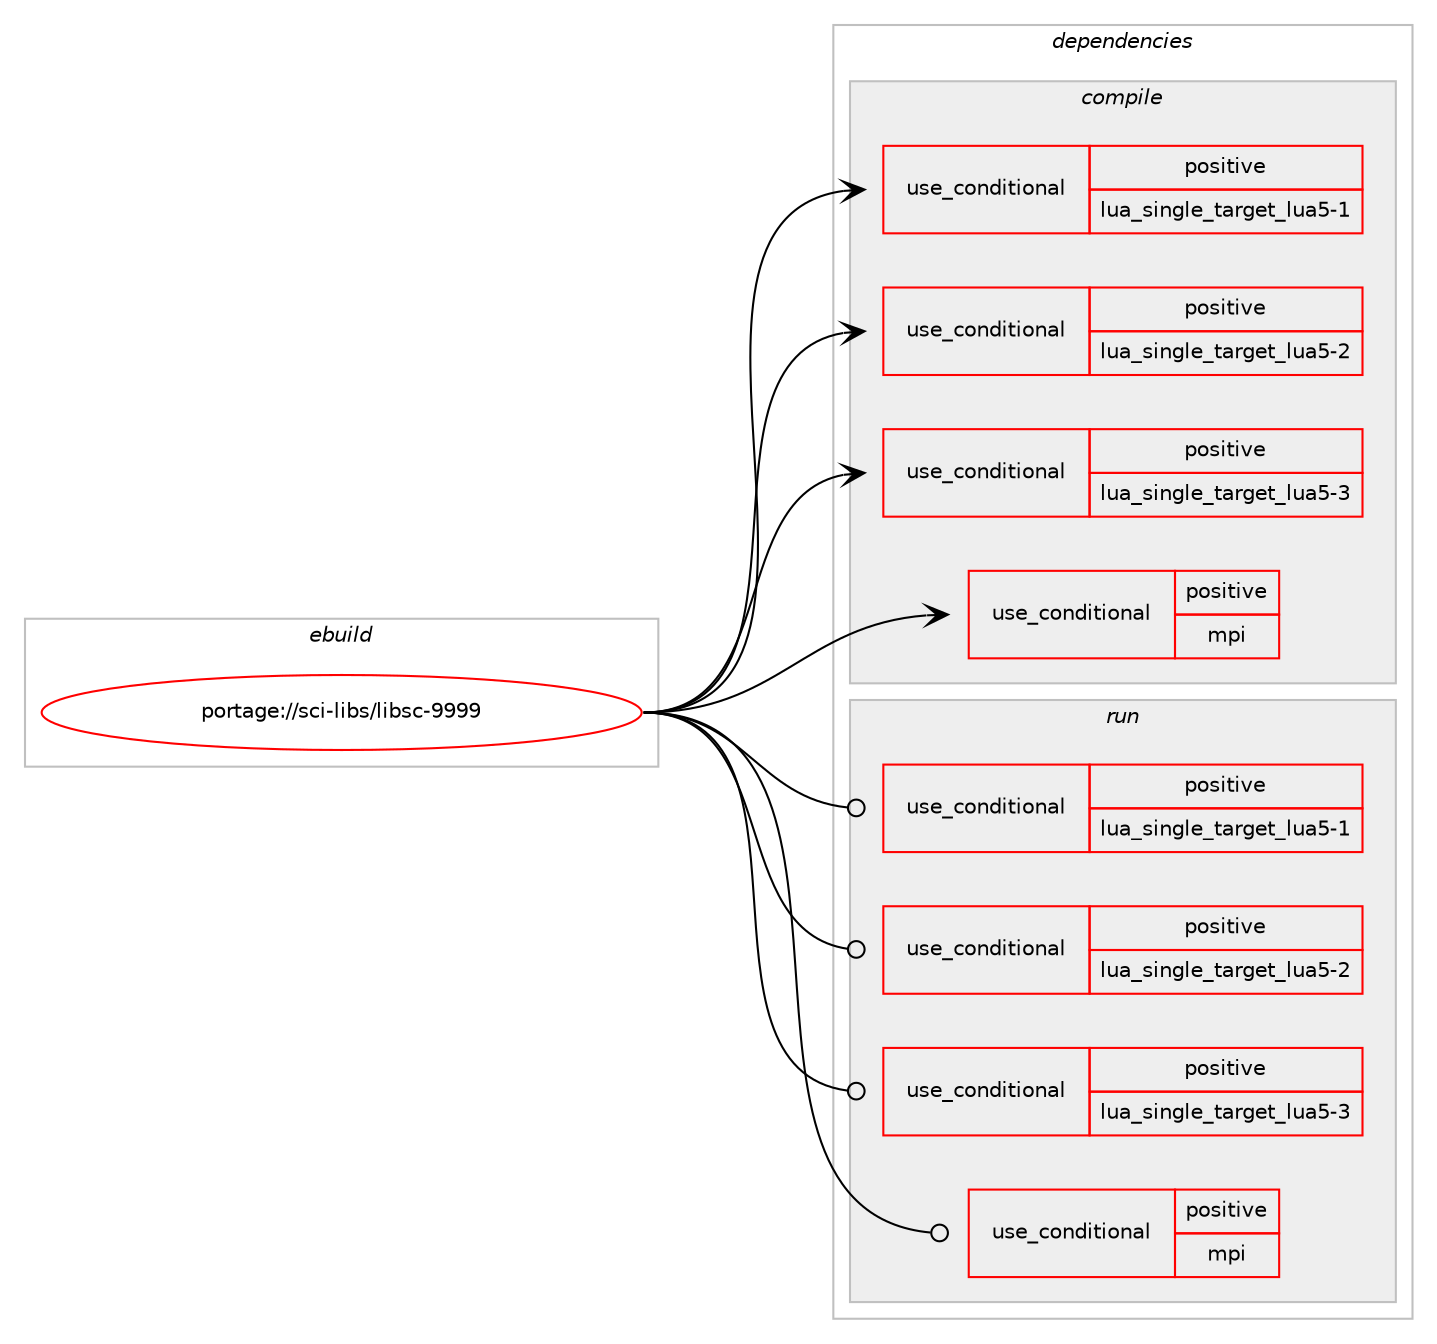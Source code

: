 digraph prolog {

# *************
# Graph options
# *************

newrank=true;
concentrate=true;
compound=true;
graph [rankdir=LR,fontname=Helvetica,fontsize=10,ranksep=1.5];#, ranksep=2.5, nodesep=0.2];
edge  [arrowhead=vee];
node  [fontname=Helvetica,fontsize=10];

# **********
# The ebuild
# **********

subgraph cluster_leftcol {
color=gray;
rank=same;
label=<<i>ebuild</i>>;
id [label="portage://sci-libs/libsc-9999", color=red, width=4, href="../sci-libs/libsc-9999.svg"];
}

# ****************
# The dependencies
# ****************

subgraph cluster_midcol {
color=gray;
label=<<i>dependencies</i>>;
subgraph cluster_compile {
fillcolor="#eeeeee";
style=filled;
label=<<i>compile</i>>;
subgraph cond461 {
dependency780 [label=<<TABLE BORDER="0" CELLBORDER="1" CELLSPACING="0" CELLPADDING="4"><TR><TD ROWSPAN="3" CELLPADDING="10">use_conditional</TD></TR><TR><TD>positive</TD></TR><TR><TD>lua_single_target_lua5-1</TD></TR></TABLE>>, shape=none, color=red];
# *** BEGIN UNKNOWN DEPENDENCY TYPE (TODO) ***
# dependency780 -> package_dependency(portage://sci-libs/libsc-9999,install,no,dev-lang,lua,none,[,,],[slot(5.1)],[])
# *** END UNKNOWN DEPENDENCY TYPE (TODO) ***

}
id:e -> dependency780:w [weight=20,style="solid",arrowhead="vee"];
subgraph cond462 {
dependency781 [label=<<TABLE BORDER="0" CELLBORDER="1" CELLSPACING="0" CELLPADDING="4"><TR><TD ROWSPAN="3" CELLPADDING="10">use_conditional</TD></TR><TR><TD>positive</TD></TR><TR><TD>lua_single_target_lua5-2</TD></TR></TABLE>>, shape=none, color=red];
# *** BEGIN UNKNOWN DEPENDENCY TYPE (TODO) ***
# dependency781 -> package_dependency(portage://sci-libs/libsc-9999,install,no,dev-lang,lua,none,[,,],[slot(5.2)],[])
# *** END UNKNOWN DEPENDENCY TYPE (TODO) ***

}
id:e -> dependency781:w [weight=20,style="solid",arrowhead="vee"];
subgraph cond463 {
dependency782 [label=<<TABLE BORDER="0" CELLBORDER="1" CELLSPACING="0" CELLPADDING="4"><TR><TD ROWSPAN="3" CELLPADDING="10">use_conditional</TD></TR><TR><TD>positive</TD></TR><TR><TD>lua_single_target_lua5-3</TD></TR></TABLE>>, shape=none, color=red];
# *** BEGIN UNKNOWN DEPENDENCY TYPE (TODO) ***
# dependency782 -> package_dependency(portage://sci-libs/libsc-9999,install,no,dev-lang,lua,none,[,,],[slot(5.3)],[])
# *** END UNKNOWN DEPENDENCY TYPE (TODO) ***

}
id:e -> dependency782:w [weight=20,style="solid",arrowhead="vee"];
subgraph cond464 {
dependency783 [label=<<TABLE BORDER="0" CELLBORDER="1" CELLSPACING="0" CELLPADDING="4"><TR><TD ROWSPAN="3" CELLPADDING="10">use_conditional</TD></TR><TR><TD>positive</TD></TR><TR><TD>mpi</TD></TR></TABLE>>, shape=none, color=red];
# *** BEGIN UNKNOWN DEPENDENCY TYPE (TODO) ***
# dependency783 -> package_dependency(portage://sci-libs/libsc-9999,install,no,virtual,mpi,none,[,,],[],[use(optenable(romio),none)])
# *** END UNKNOWN DEPENDENCY TYPE (TODO) ***

}
id:e -> dependency783:w [weight=20,style="solid",arrowhead="vee"];
# *** BEGIN UNKNOWN DEPENDENCY TYPE (TODO) ***
# id -> package_dependency(portage://sci-libs/libsc-9999,install,no,sys-apps,util-linux,none,[,,],[],[])
# *** END UNKNOWN DEPENDENCY TYPE (TODO) ***

# *** BEGIN UNKNOWN DEPENDENCY TYPE (TODO) ***
# id -> package_dependency(portage://sci-libs/libsc-9999,install,no,virtual,blas,none,[,,],[],[])
# *** END UNKNOWN DEPENDENCY TYPE (TODO) ***

# *** BEGIN UNKNOWN DEPENDENCY TYPE (TODO) ***
# id -> package_dependency(portage://sci-libs/libsc-9999,install,no,virtual,lapack,none,[,,],[],[])
# *** END UNKNOWN DEPENDENCY TYPE (TODO) ***

# *** BEGIN UNKNOWN DEPENDENCY TYPE (TODO) ***
# id -> package_dependency(portage://sci-libs/libsc-9999,install,no,virtual,pkgconfig,none,[,,],[],[])
# *** END UNKNOWN DEPENDENCY TYPE (TODO) ***

}
subgraph cluster_compileandrun {
fillcolor="#eeeeee";
style=filled;
label=<<i>compile and run</i>>;
}
subgraph cluster_run {
fillcolor="#eeeeee";
style=filled;
label=<<i>run</i>>;
subgraph cond465 {
dependency784 [label=<<TABLE BORDER="0" CELLBORDER="1" CELLSPACING="0" CELLPADDING="4"><TR><TD ROWSPAN="3" CELLPADDING="10">use_conditional</TD></TR><TR><TD>positive</TD></TR><TR><TD>lua_single_target_lua5-1</TD></TR></TABLE>>, shape=none, color=red];
# *** BEGIN UNKNOWN DEPENDENCY TYPE (TODO) ***
# dependency784 -> package_dependency(portage://sci-libs/libsc-9999,run,no,dev-lang,lua,none,[,,],[slot(5.1)],[])
# *** END UNKNOWN DEPENDENCY TYPE (TODO) ***

}
id:e -> dependency784:w [weight=20,style="solid",arrowhead="odot"];
subgraph cond466 {
dependency785 [label=<<TABLE BORDER="0" CELLBORDER="1" CELLSPACING="0" CELLPADDING="4"><TR><TD ROWSPAN="3" CELLPADDING="10">use_conditional</TD></TR><TR><TD>positive</TD></TR><TR><TD>lua_single_target_lua5-2</TD></TR></TABLE>>, shape=none, color=red];
# *** BEGIN UNKNOWN DEPENDENCY TYPE (TODO) ***
# dependency785 -> package_dependency(portage://sci-libs/libsc-9999,run,no,dev-lang,lua,none,[,,],[slot(5.2)],[])
# *** END UNKNOWN DEPENDENCY TYPE (TODO) ***

}
id:e -> dependency785:w [weight=20,style="solid",arrowhead="odot"];
subgraph cond467 {
dependency786 [label=<<TABLE BORDER="0" CELLBORDER="1" CELLSPACING="0" CELLPADDING="4"><TR><TD ROWSPAN="3" CELLPADDING="10">use_conditional</TD></TR><TR><TD>positive</TD></TR><TR><TD>lua_single_target_lua5-3</TD></TR></TABLE>>, shape=none, color=red];
# *** BEGIN UNKNOWN DEPENDENCY TYPE (TODO) ***
# dependency786 -> package_dependency(portage://sci-libs/libsc-9999,run,no,dev-lang,lua,none,[,,],[slot(5.3)],[])
# *** END UNKNOWN DEPENDENCY TYPE (TODO) ***

}
id:e -> dependency786:w [weight=20,style="solid",arrowhead="odot"];
subgraph cond468 {
dependency787 [label=<<TABLE BORDER="0" CELLBORDER="1" CELLSPACING="0" CELLPADDING="4"><TR><TD ROWSPAN="3" CELLPADDING="10">use_conditional</TD></TR><TR><TD>positive</TD></TR><TR><TD>mpi</TD></TR></TABLE>>, shape=none, color=red];
# *** BEGIN UNKNOWN DEPENDENCY TYPE (TODO) ***
# dependency787 -> package_dependency(portage://sci-libs/libsc-9999,run,no,virtual,mpi,none,[,,],[],[use(optenable(romio),none)])
# *** END UNKNOWN DEPENDENCY TYPE (TODO) ***

}
id:e -> dependency787:w [weight=20,style="solid",arrowhead="odot"];
# *** BEGIN UNKNOWN DEPENDENCY TYPE (TODO) ***
# id -> package_dependency(portage://sci-libs/libsc-9999,run,no,sys-apps,util-linux,none,[,,],[],[])
# *** END UNKNOWN DEPENDENCY TYPE (TODO) ***

# *** BEGIN UNKNOWN DEPENDENCY TYPE (TODO) ***
# id -> package_dependency(portage://sci-libs/libsc-9999,run,no,virtual,blas,none,[,,],[],[])
# *** END UNKNOWN DEPENDENCY TYPE (TODO) ***

# *** BEGIN UNKNOWN DEPENDENCY TYPE (TODO) ***
# id -> package_dependency(portage://sci-libs/libsc-9999,run,no,virtual,lapack,none,[,,],[],[])
# *** END UNKNOWN DEPENDENCY TYPE (TODO) ***

}
}

# **************
# The candidates
# **************

subgraph cluster_choices {
rank=same;
color=gray;
label=<<i>candidates</i>>;

}

}
